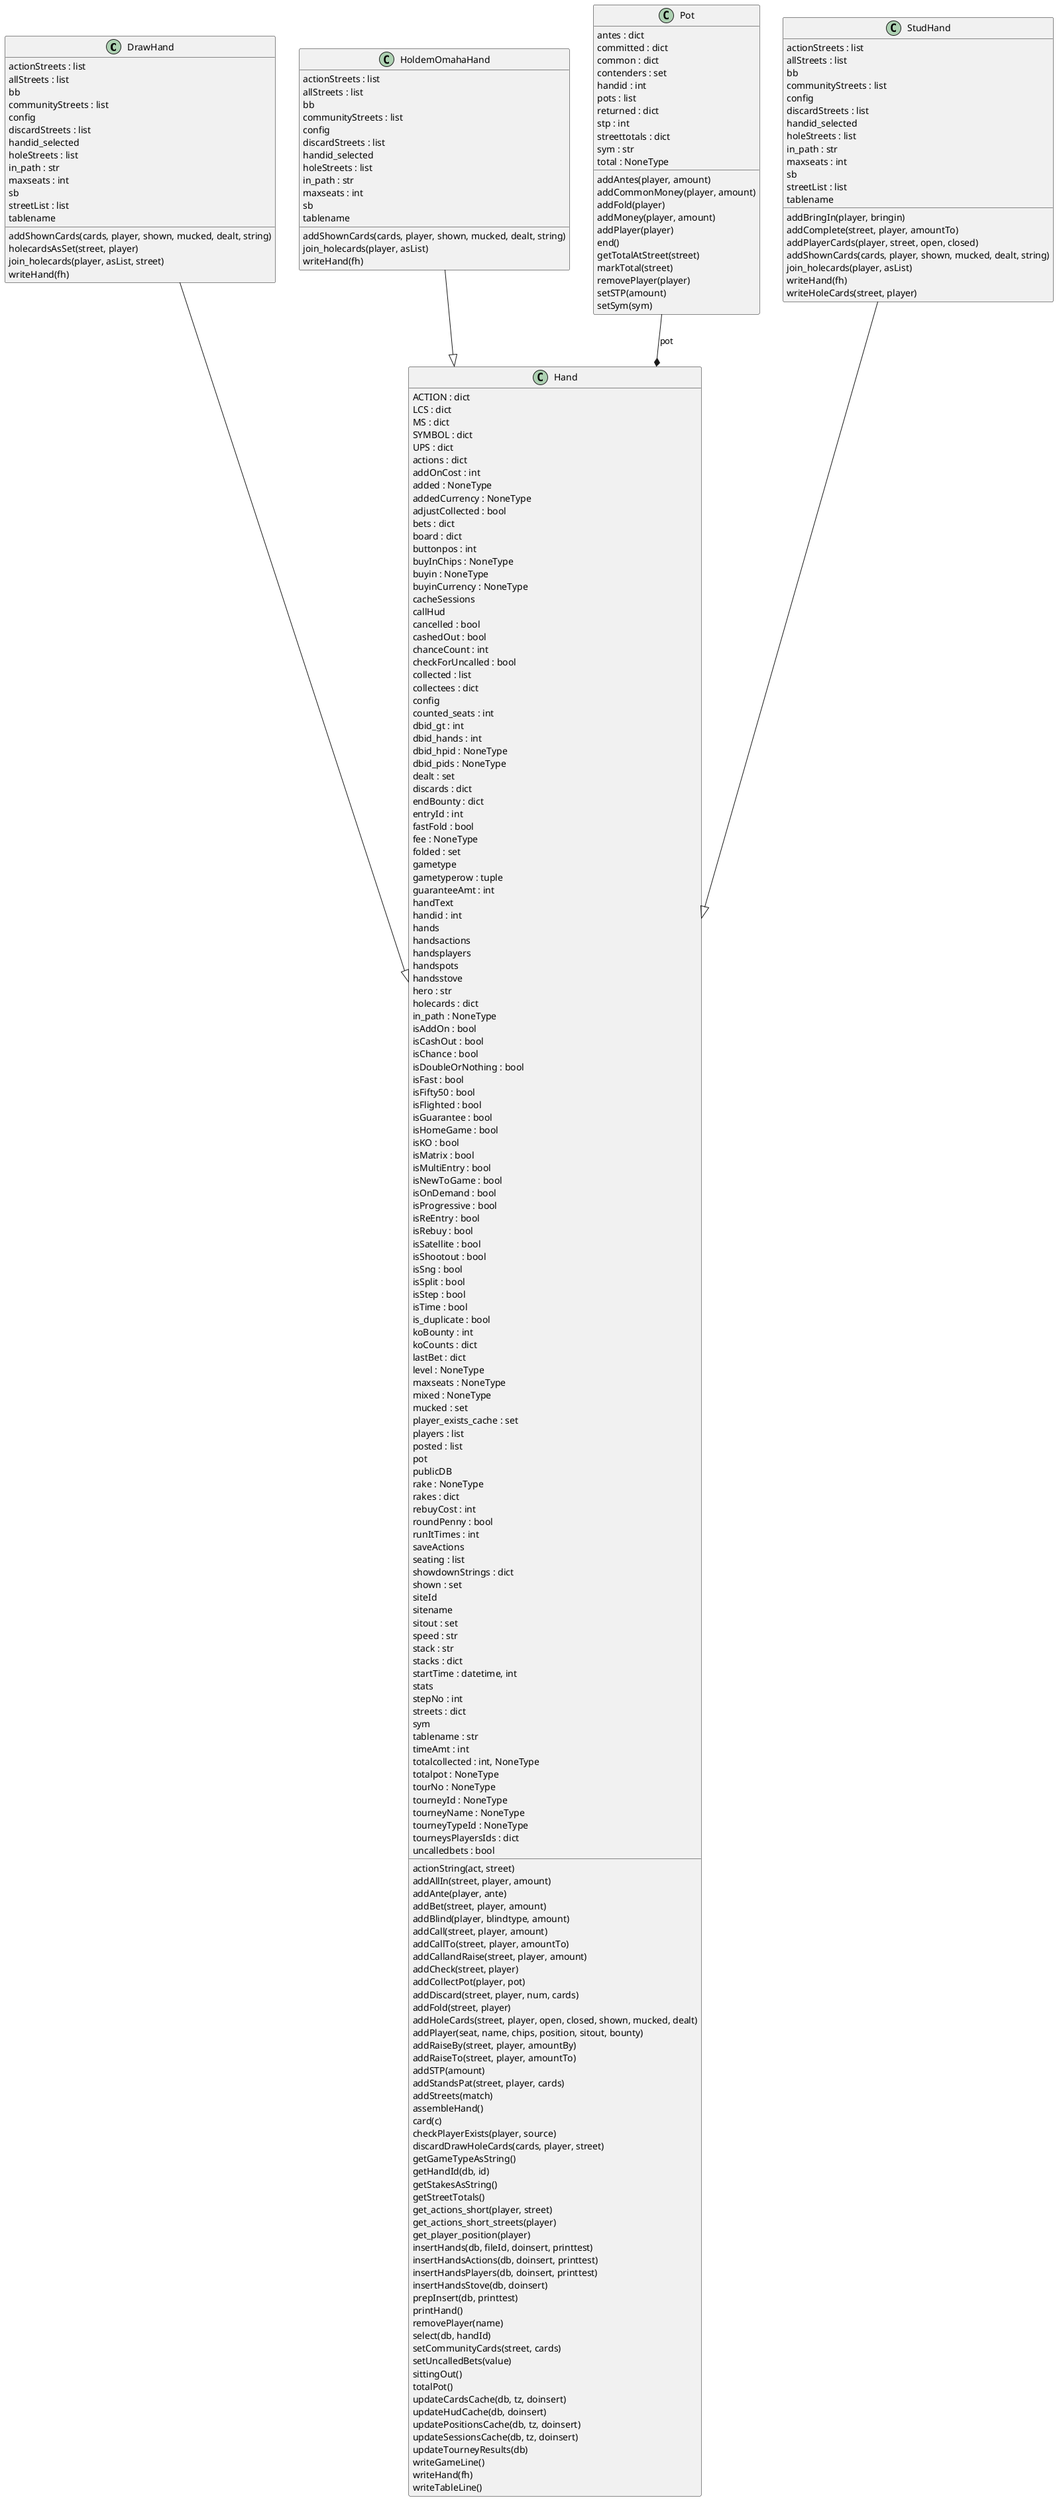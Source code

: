 @startuml classes
set namespaceSeparator none
class "DrawHand" as Hand.DrawHand {
  actionStreets : list
  allStreets : list
  bb
  communityStreets : list
  config
  discardStreets : list
  handid_selected
  holeStreets : list
  in_path : str
  maxseats : int
  sb
  streetList : list
  tablename
  addShownCards(cards, player, shown, mucked, dealt, string)
  holecardsAsSet(street, player)
  join_holecards(player, asList, street)
  writeHand(fh)
}
class "Hand" as Hand.Hand {
  ACTION : dict
  LCS : dict
  MS : dict
  SYMBOL : dict
  UPS : dict
  actions : dict
  addOnCost : int
  added : NoneType
  addedCurrency : NoneType
  adjustCollected : bool
  bets : dict
  board : dict
  buttonpos : int
  buyInChips : NoneType
  buyin : NoneType
  buyinCurrency : NoneType
  cacheSessions
  callHud
  cancelled : bool
  cashedOut : bool
  chanceCount : int
  checkForUncalled : bool
  collected : list
  collectees : dict
  config
  counted_seats : int
  dbid_gt : int
  dbid_hands : int
  dbid_hpid : NoneType
  dbid_pids : NoneType
  dealt : set
  discards : dict
  endBounty : dict
  entryId : int
  fastFold : bool
  fee : NoneType
  folded : set
  gametype
  gametyperow : tuple
  guaranteeAmt : int
  handText
  handid : int
  hands
  handsactions
  handsplayers
  handspots
  handsstove
  hero : str
  holecards : dict
  in_path : NoneType
  isAddOn : bool
  isCashOut : bool
  isChance : bool
  isDoubleOrNothing : bool
  isFast : bool
  isFifty50 : bool
  isFlighted : bool
  isGuarantee : bool
  isHomeGame : bool
  isKO : bool
  isMatrix : bool
  isMultiEntry : bool
  isNewToGame : bool
  isOnDemand : bool
  isProgressive : bool
  isReEntry : bool
  isRebuy : bool
  isSatellite : bool
  isShootout : bool
  isSng : bool
  isSplit : bool
  isStep : bool
  isTime : bool
  is_duplicate : bool
  koBounty : int
  koCounts : dict
  lastBet : dict
  level : NoneType
  maxseats : NoneType
  mixed : NoneType
  mucked : set
  player_exists_cache : set
  players : list
  posted : list
  pot
  publicDB
  rake : NoneType
  rakes : dict
  rebuyCost : int
  roundPenny : bool
  runItTimes : int
  saveActions
  seating : list
  showdownStrings : dict
  shown : set
  siteId
  sitename
  sitout : set
  speed : str
  stack : str
  stacks : dict
  startTime : datetime, int
  stats
  stepNo : int
  streets : dict
  sym
  tablename : str
  timeAmt : int
  totalcollected : int, NoneType
  totalpot : NoneType
  tourNo : NoneType
  tourneyId : NoneType
  tourneyName : NoneType
  tourneyTypeId : NoneType
  tourneysPlayersIds : dict
  uncalledbets : bool
  actionString(act, street)
  addAllIn(street, player, amount)
  addAnte(player, ante)
  addBet(street, player, amount)
  addBlind(player, blindtype, amount)
  addCall(street, player, amount)
  addCallTo(street, player, amountTo)
  addCallandRaise(street, player, amount)
  addCheck(street, player)
  addCollectPot(player, pot)
  addDiscard(street, player, num, cards)
  addFold(street, player)
  addHoleCards(street, player, open, closed, shown, mucked, dealt)
  addPlayer(seat, name, chips, position, sitout, bounty)
  addRaiseBy(street, player, amountBy)
  addRaiseTo(street, player, amountTo)
  addSTP(amount)
  addStandsPat(street, player, cards)
  addStreets(match)
  assembleHand()
  card(c)
  checkPlayerExists(player, source)
  discardDrawHoleCards(cards, player, street)
  getGameTypeAsString()
  getHandId(db, id)
  getStakesAsString()
  getStreetTotals()
  get_actions_short(player, street)
  get_actions_short_streets(player)
  get_player_position(player)
  insertHands(db, fileId, doinsert, printtest)
  insertHandsActions(db, doinsert, printtest)
  insertHandsPlayers(db, doinsert, printtest)
  insertHandsStove(db, doinsert)
  prepInsert(db, printtest)
  printHand()
  removePlayer(name)
  select(db, handId)
  setCommunityCards(street, cards)
  setUncalledBets(value)
  sittingOut()
  totalPot()
  updateCardsCache(db, tz, doinsert)
  updateHudCache(db, doinsert)
  updatePositionsCache(db, tz, doinsert)
  updateSessionsCache(db, tz, doinsert)
  updateTourneyResults(db)
  writeGameLine()
  writeHand(fh)
  writeTableLine()
}
class "HoldemOmahaHand" as Hand.HoldemOmahaHand {
  actionStreets : list
  allStreets : list
  bb
  communityStreets : list
  config
  discardStreets : list
  handid_selected
  holeStreets : list
  in_path : str
  maxseats : int
  sb
  tablename
  addShownCards(cards, player, shown, mucked, dealt, string)
  join_holecards(player, asList)
  writeHand(fh)
}
class "Pot" as Hand.Pot {
  antes : dict
  committed : dict
  common : dict
  contenders : set
  handid : int
  pots : list
  returned : dict
  stp : int
  streettotals : dict
  sym : str
  total : NoneType
  addAntes(player, amount)
  addCommonMoney(player, amount)
  addFold(player)
  addMoney(player, amount)
  addPlayer(player)
  end()
  getTotalAtStreet(street)
  markTotal(street)
  removePlayer(player)
  setSTP(amount)
  setSym(sym)
}
class "StudHand" as Hand.StudHand {
  actionStreets : list
  allStreets : list
  bb
  communityStreets : list
  config
  discardStreets : list
  handid_selected
  holeStreets : list
  in_path : str
  maxseats : int
  sb
  streetList : list
  tablename
  addBringIn(player, bringin)
  addComplete(street, player, amountTo)
  addPlayerCards(player, street, open, closed)
  addShownCards(cards, player, shown, mucked, dealt, string)
  join_holecards(player, asList)
  writeHand(fh)
  writeHoleCards(street, player)
}
Hand.DrawHand --|> Hand.Hand
Hand.HoldemOmahaHand --|> Hand.Hand
Hand.StudHand --|> Hand.Hand
Hand.Pot --* Hand.Hand : pot
@enduml
